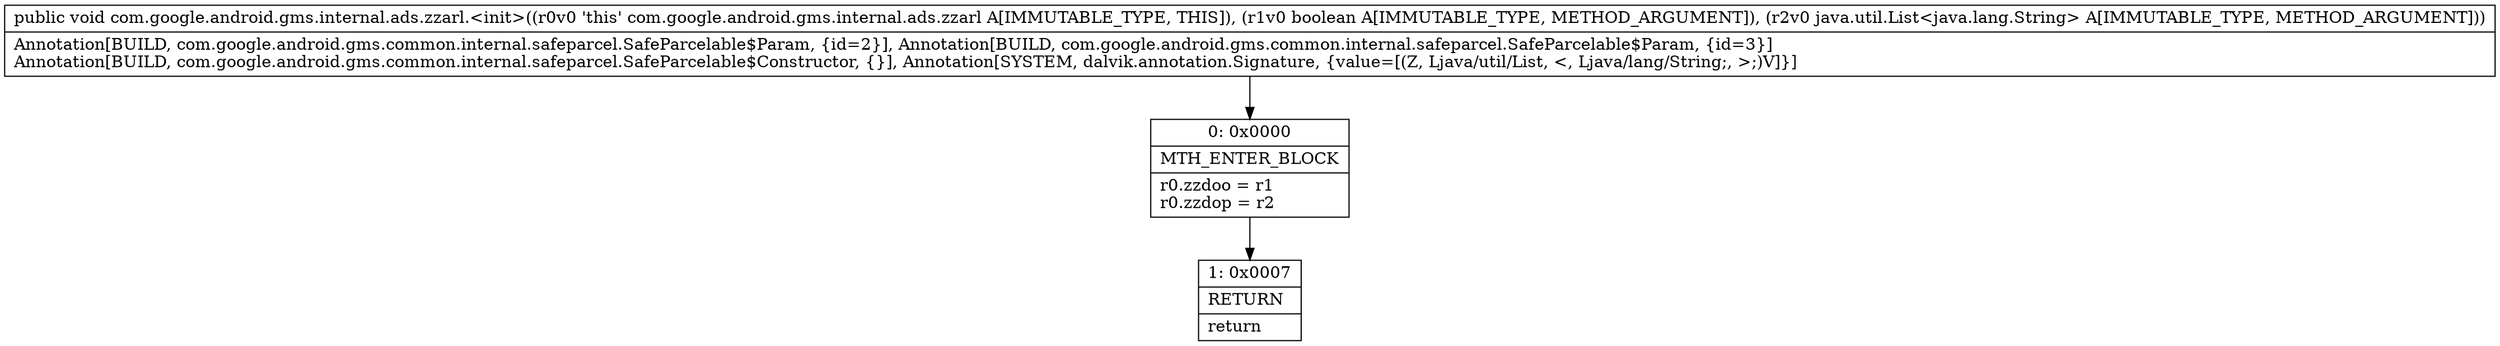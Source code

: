 digraph "CFG forcom.google.android.gms.internal.ads.zzarl.\<init\>(ZLjava\/util\/List;)V" {
Node_0 [shape=record,label="{0\:\ 0x0000|MTH_ENTER_BLOCK\l|r0.zzdoo = r1\lr0.zzdop = r2\l}"];
Node_1 [shape=record,label="{1\:\ 0x0007|RETURN\l|return\l}"];
MethodNode[shape=record,label="{public void com.google.android.gms.internal.ads.zzarl.\<init\>((r0v0 'this' com.google.android.gms.internal.ads.zzarl A[IMMUTABLE_TYPE, THIS]), (r1v0 boolean A[IMMUTABLE_TYPE, METHOD_ARGUMENT]), (r2v0 java.util.List\<java.lang.String\> A[IMMUTABLE_TYPE, METHOD_ARGUMENT]))  | Annotation[BUILD, com.google.android.gms.common.internal.safeparcel.SafeParcelable$Param, \{id=2\}], Annotation[BUILD, com.google.android.gms.common.internal.safeparcel.SafeParcelable$Param, \{id=3\}]\lAnnotation[BUILD, com.google.android.gms.common.internal.safeparcel.SafeParcelable$Constructor, \{\}], Annotation[SYSTEM, dalvik.annotation.Signature, \{value=[(Z, Ljava\/util\/List, \<, Ljava\/lang\/String;, \>;)V]\}]\l}"];
MethodNode -> Node_0;
Node_0 -> Node_1;
}

